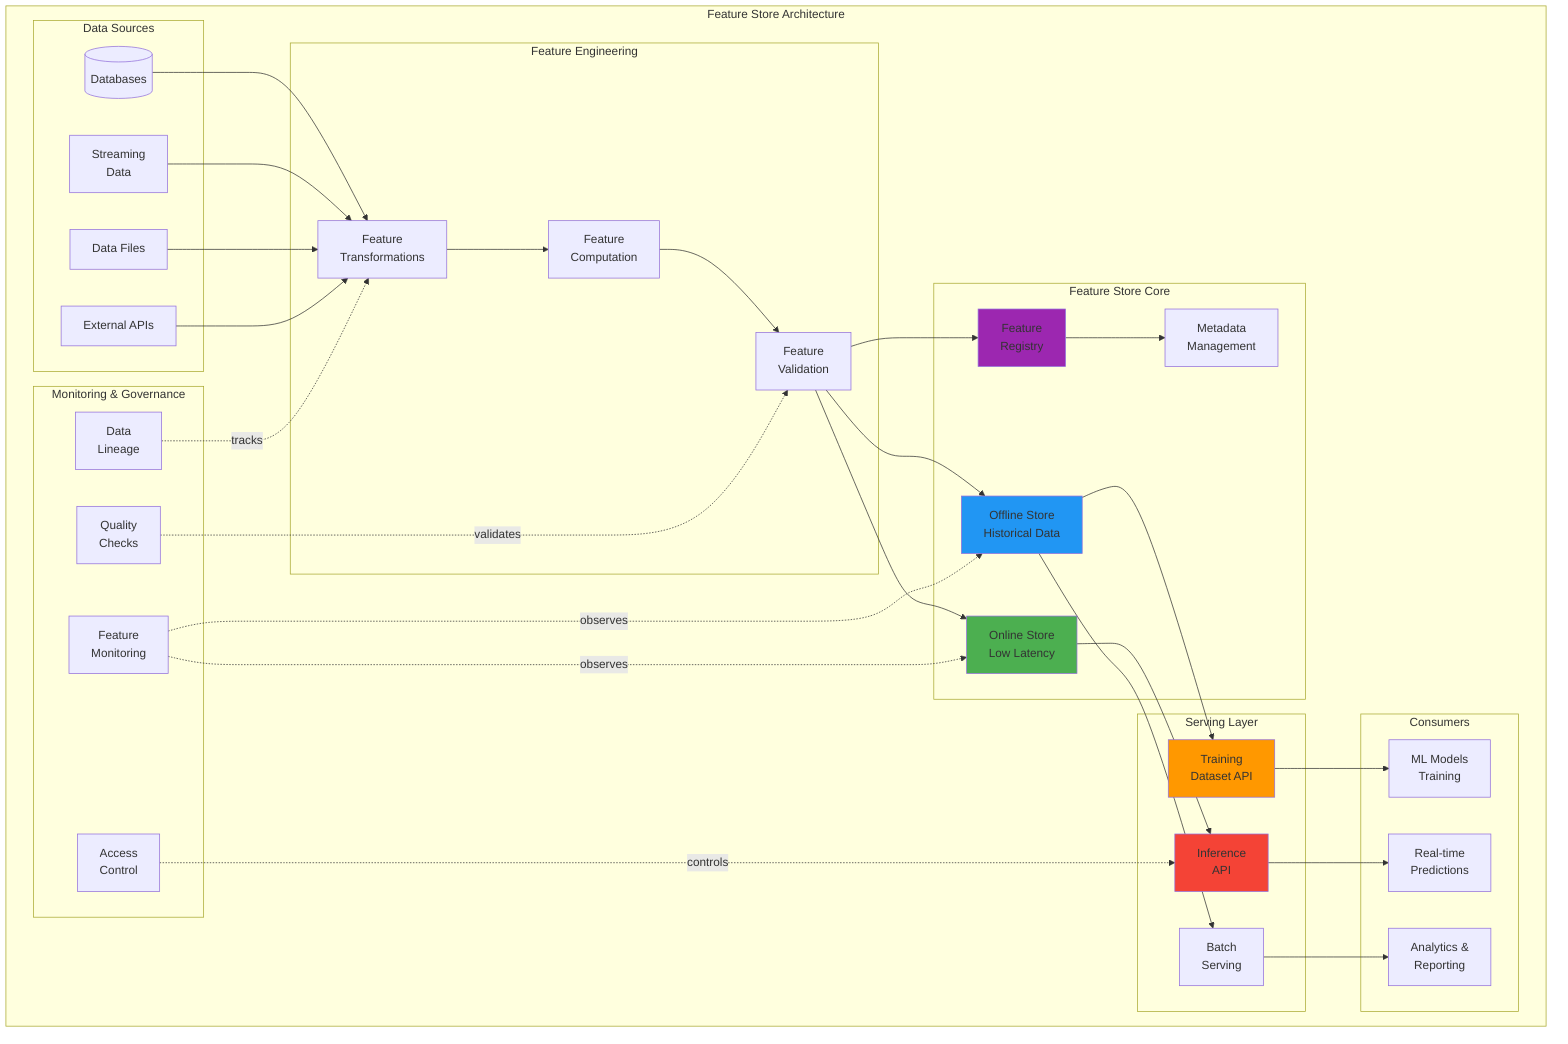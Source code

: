 graph TB
    subgraph "Feature Store Architecture"
        subgraph "Data Sources"
            DB[(Databases)]
            STREAM[Streaming<br/>Data]
            FILES[Data Files]
            API[External APIs]
        end
        
        subgraph "Feature Engineering"
            TRANSFORM[Feature<br/>Transformations]
            COMPUTE[Feature<br/>Computation]
            VALIDATE[Feature<br/>Validation]
        end
        
        subgraph "Feature Store Core"
            REGISTRY[Feature<br/>Registry]
            OFFLINE[Offline Store<br/>Historical Data]
            ONLINE[Online Store<br/>Low Latency]
            METADATA[Metadata<br/>Management]
        end
        
        subgraph "Serving Layer"
            TRAINING[Training<br/>Dataset API]
            INFERENCE[Inference<br/>API]
            BATCH[Batch<br/>Serving]
        end
        
        subgraph "Monitoring & Governance"
            MONITOR[Feature<br/>Monitoring]
            LINEAGE[Data<br/>Lineage]
            QUALITY[Quality<br/>Checks]
            ACCESS[Access<br/>Control]
        end
        
        subgraph "Consumers"
            ML[ML Models<br/>Training]
            REALTIME[Real-time<br/>Predictions]
            ANALYTICS[Analytics &<br/>Reporting]
        end
    end
    
    DB --> TRANSFORM
    STREAM --> TRANSFORM
    FILES --> TRANSFORM
    API --> TRANSFORM
    
    TRANSFORM --> COMPUTE
    COMPUTE --> VALIDATE
    
    VALIDATE --> REGISTRY
    VALIDATE --> OFFLINE
    VALIDATE --> ONLINE
    
    REGISTRY --> METADATA
    
    OFFLINE --> TRAINING
    ONLINE --> INFERENCE
    OFFLINE --> BATCH
    
    TRAINING --> ML
    INFERENCE --> REALTIME
    BATCH --> ANALYTICS
    
    MONITOR -.observes.-> OFFLINE
    MONITOR -.observes.-> ONLINE
    LINEAGE -.tracks.-> TRANSFORM
    QUALITY -.validates.-> VALIDATE
    ACCESS -.controls.-> INFERENCE
    
    style REGISTRY fill:#9C27B0
    style OFFLINE fill:#2196F3
    style ONLINE fill:#4CAF50
    style TRAINING fill:#FF9800
    style INFERENCE fill:#F44336